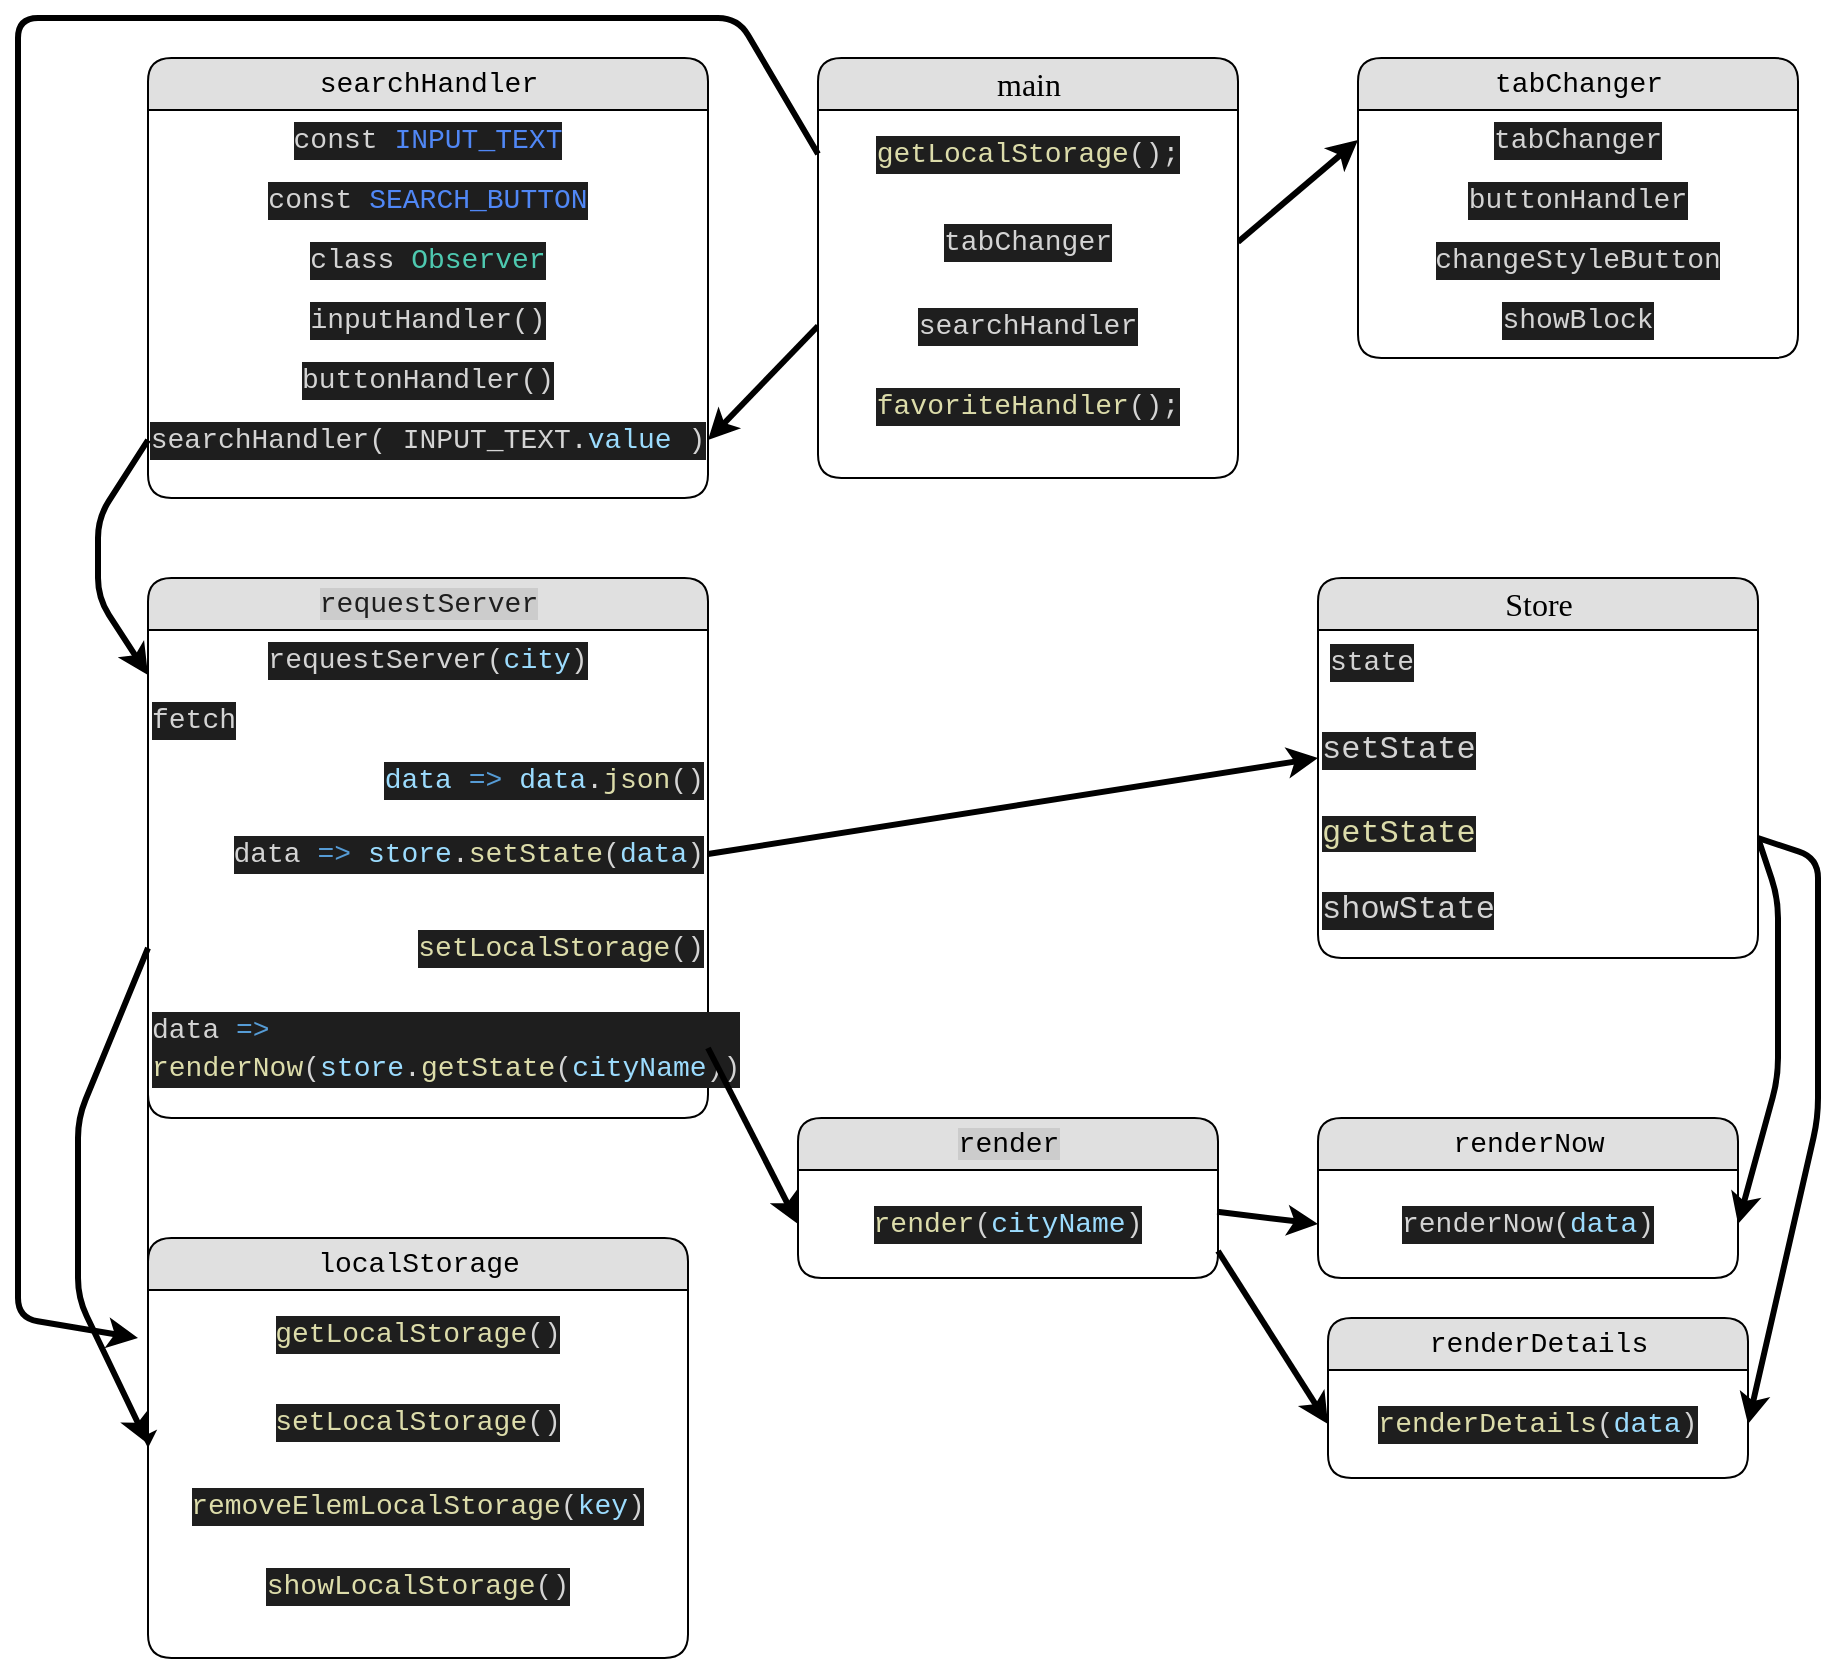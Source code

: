 <mxfile>
    <diagram name="Page-1" id="5d7acffa-a066-3a61-03fe-96351882024d">
        <mxGraphModel dx="892" dy="1464" grid="1" gridSize="10" guides="1" tooltips="1" connect="1" arrows="1" fold="1" page="1" pageScale="1" pageWidth="1100" pageHeight="850" background="#ffffff" math="0" shadow="0">
            <root>
                <mxCell id="0"/>
                <mxCell id="1" parent="0"/>
                <mxCell id="lC9jGFSn0Ve7Qptm86X1-25" value="&lt;div style=&quot;font-family: Consolas, &amp;quot;Courier New&amp;quot;, monospace; font-size: 14px; line-height: 19px;&quot;&gt;&lt;font style=&quot;&quot; color=&quot;#000000&quot;&gt;tabChanger&lt;/font&gt;&lt;/div&gt;" style="swimlane;html=1;fontStyle=0;childLayout=stackLayout;horizontal=1;startSize=26;fillColor=#e0e0e0;horizontalStack=0;resizeParent=1;resizeLast=0;collapsible=1;marginBottom=0;swimlaneFillColor=#ffffff;align=center;rounded=1;shadow=0;comic=0;labelBackgroundColor=none;strokeWidth=1;fontFamily=Verdana;fontSize=12" parent="1" vertex="1">
                    <mxGeometry x="850" y="-50" width="220" height="150" as="geometry"/>
                </mxCell>
                <mxCell id="lC9jGFSn0Ve7Qptm86X1-26" value="&lt;div style=&quot;color: rgb(212, 212, 212); background-color: rgb(30, 30, 30); font-family: Consolas, &amp;quot;Courier New&amp;quot;, monospace; font-size: 14px; line-height: 19px;&quot;&gt;&lt;div style=&quot;line-height: 19px;&quot;&gt;tabChanger&lt;/div&gt;&lt;/div&gt;" style="text;html=1;strokeColor=none;fillColor=none;align=center;verticalAlign=middle;whiteSpace=wrap;rounded=0;strokeWidth=4;" parent="lC9jGFSn0Ve7Qptm86X1-25" vertex="1">
                    <mxGeometry y="26" width="220" height="30" as="geometry"/>
                </mxCell>
                <mxCell id="lC9jGFSn0Ve7Qptm86X1-27" value="&lt;div style=&quot;color: rgb(212, 212, 212); background-color: rgb(30, 30, 30); font-family: Consolas, &amp;quot;Courier New&amp;quot;, monospace; font-size: 14px; line-height: 19px;&quot;&gt;&lt;div style=&quot;line-height: 19px;&quot;&gt;buttonHandler&lt;/div&gt;&lt;/div&gt;" style="text;html=1;strokeColor=none;fillColor=none;align=center;verticalAlign=middle;whiteSpace=wrap;rounded=0;" parent="lC9jGFSn0Ve7Qptm86X1-25" vertex="1">
                    <mxGeometry y="56" width="220" height="30" as="geometry"/>
                </mxCell>
                <mxCell id="lC9jGFSn0Ve7Qptm86X1-29" value="&lt;div style=&quot;color: rgb(212, 212, 212); background-color: rgb(30, 30, 30); font-family: Consolas, &amp;quot;Courier New&amp;quot;, monospace; font-size: 14px; line-height: 19px;&quot;&gt;&lt;div style=&quot;line-height: 19px;&quot;&gt;&lt;div style=&quot;line-height: 19px;&quot;&gt;changeStyleButton&lt;/div&gt;&lt;/div&gt;&lt;/div&gt;" style="text;html=1;strokeColor=none;fillColor=none;align=center;verticalAlign=middle;whiteSpace=wrap;rounded=0;" parent="lC9jGFSn0Ve7Qptm86X1-25" vertex="1">
                    <mxGeometry y="86" width="220" height="30" as="geometry"/>
                </mxCell>
                <mxCell id="lC9jGFSn0Ve7Qptm86X1-30" value="&lt;div style=&quot;color: rgb(212, 212, 212); background-color: rgb(30, 30, 30); font-family: Consolas, &amp;quot;Courier New&amp;quot;, monospace; font-size: 14px; line-height: 19px;&quot;&gt;&lt;div style=&quot;line-height: 19px;&quot;&gt;&lt;div style=&quot;line-height: 19px;&quot;&gt;showBlock&lt;/div&gt;&lt;/div&gt;&lt;/div&gt;" style="text;html=1;strokeColor=none;fillColor=none;align=center;verticalAlign=middle;whiteSpace=wrap;rounded=0;" parent="lC9jGFSn0Ve7Qptm86X1-25" vertex="1">
                    <mxGeometry y="116" width="220" height="30" as="geometry"/>
                </mxCell>
                <mxCell id="lC9jGFSn0Ve7Qptm86X1-32" value="&lt;div style=&quot;font-family: Consolas, &amp;quot;Courier New&amp;quot;, monospace; font-size: 14px; line-height: 19px;&quot;&gt;&lt;font style=&quot;&quot; color=&quot;#000000&quot;&gt;searchHandler&lt;/font&gt;&lt;/div&gt;" style="swimlane;html=1;fontStyle=0;childLayout=stackLayout;horizontal=1;startSize=26;fillColor=#e0e0e0;horizontalStack=0;resizeParent=1;resizeLast=0;collapsible=1;marginBottom=0;swimlaneFillColor=#ffffff;align=center;rounded=1;shadow=0;comic=0;labelBackgroundColor=none;strokeWidth=1;fontFamily=Verdana;fontSize=12" parent="1" vertex="1">
                    <mxGeometry x="245" y="-50" width="280" height="220" as="geometry"/>
                </mxCell>
                <mxCell id="lC9jGFSn0Ve7Qptm86X1-33" value="&lt;div style=&quot;color: rgb(212, 212, 212); background-color: rgb(30, 30, 30); font-family: Consolas, &amp;quot;Courier New&amp;quot;, monospace; font-size: 14px; line-height: 19px;&quot;&gt;&lt;div style=&quot;line-height: 19px;&quot;&gt;&lt;div style=&quot;line-height: 19px;&quot;&gt;const &lt;span style=&quot;color: #5087f5;&quot;&gt;INPUT_TEXT&lt;/span&gt;&lt;/div&gt;&lt;/div&gt;&lt;/div&gt;" style="text;html=1;strokeColor=none;fillColor=none;align=center;verticalAlign=middle;whiteSpace=wrap;rounded=0;strokeWidth=4;" parent="lC9jGFSn0Ve7Qptm86X1-32" vertex="1">
                    <mxGeometry y="26" width="280" height="30" as="geometry"/>
                </mxCell>
                <mxCell id="lC9jGFSn0Ve7Qptm86X1-34" value="&lt;div style=&quot;color: rgb(212, 212, 212); background-color: rgb(30, 30, 30); font-family: Consolas, &amp;quot;Courier New&amp;quot;, monospace; font-size: 14px; line-height: 19px;&quot;&gt;&lt;div style=&quot;line-height: 19px;&quot;&gt;&lt;div style=&quot;line-height: 19px;&quot;&gt;const &lt;span style=&quot;color: #5087f5;&quot;&gt;SEARCH_BUTTON&lt;/span&gt;&lt;/div&gt;&lt;/div&gt;&lt;/div&gt;" style="text;html=1;strokeColor=none;fillColor=none;align=center;verticalAlign=middle;whiteSpace=wrap;rounded=0;" parent="lC9jGFSn0Ve7Qptm86X1-32" vertex="1">
                    <mxGeometry y="56" width="280" height="30" as="geometry"/>
                </mxCell>
                <mxCell id="lC9jGFSn0Ve7Qptm86X1-35" value="&lt;div style=&quot;color: rgb(212, 212, 212); background-color: rgb(30, 30, 30); font-family: Consolas, &amp;quot;Courier New&amp;quot;, monospace; font-size: 14px; line-height: 19px;&quot;&gt;&lt;div style=&quot;line-height: 19px;&quot;&gt;&lt;div style=&quot;line-height: 19px;&quot;&gt;class &lt;span style=&quot;color: #4ec9b0;&quot;&gt;Observer&lt;/span&gt;&lt;/div&gt;&lt;/div&gt;&lt;/div&gt;" style="text;html=1;strokeColor=none;fillColor=none;align=center;verticalAlign=middle;whiteSpace=wrap;rounded=0;" parent="lC9jGFSn0Ve7Qptm86X1-32" vertex="1">
                    <mxGeometry y="86" width="280" height="30" as="geometry"/>
                </mxCell>
                <mxCell id="lC9jGFSn0Ve7Qptm86X1-36" value="&lt;div style=&quot;color: rgb(212, 212, 212); background-color: rgb(30, 30, 30); font-family: Consolas, &amp;quot;Courier New&amp;quot;, monospace; font-size: 14px; line-height: 19px;&quot;&gt;&lt;div style=&quot;line-height: 19px;&quot;&gt;&lt;div style=&quot;line-height: 19px;&quot;&gt;inputHandler()&lt;/div&gt;&lt;/div&gt;&lt;/div&gt;" style="text;html=1;strokeColor=none;fillColor=none;align=center;verticalAlign=middle;whiteSpace=wrap;rounded=0;" parent="lC9jGFSn0Ve7Qptm86X1-32" vertex="1">
                    <mxGeometry y="116" width="280" height="30" as="geometry"/>
                </mxCell>
                <mxCell id="lC9jGFSn0Ve7Qptm86X1-37" value="&lt;div style=&quot;color: rgb(212, 212, 212); background-color: rgb(30, 30, 30); font-family: Consolas, &amp;quot;Courier New&amp;quot;, monospace; font-size: 14px; line-height: 19px;&quot;&gt;&lt;div style=&quot;line-height: 19px;&quot;&gt;&lt;div style=&quot;line-height: 19px;&quot;&gt;buttonHandler()&lt;/div&gt;&lt;/div&gt;&lt;/div&gt;" style="text;html=1;strokeColor=none;fillColor=none;align=center;verticalAlign=middle;whiteSpace=wrap;rounded=0;" parent="lC9jGFSn0Ve7Qptm86X1-32" vertex="1">
                    <mxGeometry y="146" width="280" height="30" as="geometry"/>
                </mxCell>
                <mxCell id="lC9jGFSn0Ve7Qptm86X1-38" value="&lt;div style=&quot;color: rgb(212, 212, 212); background-color: rgb(30, 30, 30); font-family: Consolas, &amp;quot;Courier New&amp;quot;, monospace; font-size: 14px; line-height: 19px;&quot;&gt;&lt;div style=&quot;line-height: 19px;&quot;&gt;&lt;div style=&quot;line-height: 19px;&quot;&gt;searchHandler(&amp;nbsp;INPUT_TEXT&lt;span style=&quot;&quot;&gt;.&lt;/span&gt;&lt;span style=&quot;color: rgb(156, 220, 254);&quot;&gt;value&amp;nbsp;&lt;/span&gt;)&lt;/div&gt;&lt;/div&gt;&lt;/div&gt;" style="text;html=1;strokeColor=none;fillColor=none;align=center;verticalAlign=middle;whiteSpace=wrap;rounded=0;" parent="lC9jGFSn0Ve7Qptm86X1-32" vertex="1">
                    <mxGeometry y="176" width="280" height="30" as="geometry"/>
                </mxCell>
                <mxCell id="lC9jGFSn0Ve7Qptm86X1-41" value="&lt;div style=&quot;font-family: Consolas, &amp;quot;Courier New&amp;quot;, monospace; font-size: 14px; line-height: 19px;&quot;&gt;&lt;font style=&quot;background-color: rgb(204, 204, 204);&quot; color=&quot;#1e1e1e&quot;&gt;requestServer&lt;/font&gt;&lt;/div&gt;" style="swimlane;html=1;fontStyle=0;childLayout=stackLayout;horizontal=1;startSize=26;fillColor=#e0e0e0;horizontalStack=0;resizeParent=1;resizeLast=0;collapsible=1;marginBottom=0;swimlaneFillColor=#ffffff;align=center;rounded=1;shadow=0;comic=0;labelBackgroundColor=none;strokeWidth=1;fontFamily=Verdana;fontSize=12" parent="1" vertex="1">
                    <mxGeometry x="245" y="210" width="280" height="270" as="geometry"/>
                </mxCell>
                <mxCell id="lC9jGFSn0Ve7Qptm86X1-42" value="&lt;div style=&quot;color: rgb(212, 212, 212); background-color: rgb(30, 30, 30); font-family: Consolas, &amp;quot;Courier New&amp;quot;, monospace; font-size: 14px; line-height: 19px;&quot;&gt;&lt;div style=&quot;line-height: 19px;&quot;&gt;requestServer(&lt;span style=&quot;color: #9cdcfe;&quot;&gt;city&lt;/span&gt;)&lt;/div&gt;&lt;/div&gt;" style="text;html=1;strokeColor=none;fillColor=none;align=center;verticalAlign=middle;whiteSpace=wrap;rounded=0;strokeWidth=4;" parent="lC9jGFSn0Ve7Qptm86X1-41" vertex="1">
                    <mxGeometry y="26" width="280" height="30" as="geometry"/>
                </mxCell>
                <mxCell id="lC9jGFSn0Ve7Qptm86X1-44" value="&lt;div style=&quot;color: rgb(212, 212, 212); background-color: rgb(30, 30, 30); font-family: Consolas, &amp;quot;Courier New&amp;quot;, monospace; font-size: 14px; line-height: 19px;&quot;&gt;&lt;div style=&quot;line-height: 19px;&quot;&gt;fetch&lt;/div&gt;&lt;/div&gt;" style="text;html=1;strokeColor=none;fillColor=none;align=left;verticalAlign=middle;whiteSpace=wrap;rounded=0;strokeWidth=4;" parent="lC9jGFSn0Ve7Qptm86X1-41" vertex="1">
                    <mxGeometry y="56" width="280" height="30" as="geometry"/>
                </mxCell>
                <mxCell id="lC9jGFSn0Ve7Qptm86X1-46" value="&lt;div style=&quot;color: rgb(212, 212, 212); background-color: rgb(30, 30, 30); font-family: Consolas, &amp;quot;Courier New&amp;quot;, monospace; font-size: 14px; line-height: 19px;&quot;&gt;&lt;div style=&quot;line-height: 19px;&quot;&gt;&lt;div style=&quot;line-height: 19px;&quot;&gt;&lt;span style=&quot;color: #9cdcfe;&quot;&gt;data&lt;/span&gt; &lt;span style=&quot;color: #569cd6;&quot;&gt;=&amp;gt;&lt;/span&gt; &lt;span style=&quot;color: #9cdcfe;&quot;&gt;data&lt;/span&gt;.&lt;span style=&quot;color: #dcdcaa;&quot;&gt;json&lt;/span&gt;()&lt;/div&gt;&lt;/div&gt;&lt;/div&gt;" style="text;html=1;strokeColor=none;fillColor=none;align=right;verticalAlign=middle;whiteSpace=wrap;rounded=0;strokeWidth=4;" parent="lC9jGFSn0Ve7Qptm86X1-41" vertex="1">
                    <mxGeometry y="86" width="280" height="30" as="geometry"/>
                </mxCell>
                <mxCell id="lC9jGFSn0Ve7Qptm86X1-47" value="&lt;div style=&quot;color: rgb(212, 212, 212); background-color: rgb(30, 30, 30); font-family: Consolas, &amp;quot;Courier New&amp;quot;, monospace; font-size: 14px; line-height: 19px;&quot;&gt;&lt;div style=&quot;line-height: 19px;&quot;&gt;&lt;div style=&quot;line-height: 19px;&quot;&gt;data &lt;span style=&quot;color: #569cd6;&quot;&gt;=&amp;gt;&lt;/span&gt; &lt;span style=&quot;color: #9cdcfe;&quot;&gt;store&lt;/span&gt;.&lt;span style=&quot;color: #dcdcaa;&quot;&gt;setState&lt;/span&gt;(&lt;span style=&quot;color: #9cdcfe;&quot;&gt;data&lt;/span&gt;)&lt;/div&gt;&lt;/div&gt;&lt;/div&gt;" style="text;html=1;strokeColor=none;fillColor=none;align=right;verticalAlign=middle;whiteSpace=wrap;rounded=0;strokeWidth=4;" parent="lC9jGFSn0Ve7Qptm86X1-41" vertex="1">
                    <mxGeometry y="116" width="280" height="44" as="geometry"/>
                </mxCell>
                <mxCell id="lC9jGFSn0Ve7Qptm86X1-48" value="&lt;div style=&quot;color: rgb(212, 212, 212); background-color: rgb(30, 30, 30); font-family: Consolas, &amp;quot;Courier New&amp;quot;, monospace; font-size: 14px; line-height: 19px;&quot;&gt;&lt;div style=&quot;line-height: 19px;&quot;&gt;&lt;div style=&quot;line-height: 19px;&quot;&gt;&lt;div style=&quot;line-height: 19px;&quot;&gt;&lt;span style=&quot;color: #dcdcaa;&quot;&gt;setLocalStorage&lt;/span&gt;()&lt;/div&gt;&lt;/div&gt;&lt;/div&gt;&lt;/div&gt;" style="text;html=1;strokeColor=none;fillColor=none;align=right;verticalAlign=middle;whiteSpace=wrap;rounded=0;strokeWidth=4;" parent="lC9jGFSn0Ve7Qptm86X1-41" vertex="1">
                    <mxGeometry y="160" width="280" height="50" as="geometry"/>
                </mxCell>
                <mxCell id="68" value="&lt;div style=&quot;color: rgb(212, 212, 212); background-color: rgb(30, 30, 30); font-family: Consolas, &amp;quot;Courier New&amp;quot;, monospace; font-size: 14px; line-height: 19px;&quot;&gt;&lt;div style=&quot;line-height: 19px;&quot;&gt;&lt;div style=&quot;line-height: 19px;&quot;&gt;data &lt;span style=&quot;color: #569cd6;&quot;&gt;=&amp;gt;&lt;/span&gt; &lt;span style=&quot;color: #dcdcaa;&quot;&gt;renderNow&lt;/span&gt;(&lt;span style=&quot;color: #9cdcfe;&quot;&gt;store&lt;/span&gt;.&lt;span style=&quot;color: #dcdcaa;&quot;&gt;getState&lt;/span&gt;(&lt;span style=&quot;color: #9cdcfe;&quot;&gt;cityName&lt;/span&gt;))&lt;/div&gt;&lt;/div&gt;&lt;/div&gt;" style="text;html=1;strokeColor=none;fillColor=none;align=left;verticalAlign=middle;whiteSpace=wrap;rounded=0;strokeWidth=4;" vertex="1" parent="lC9jGFSn0Ve7Qptm86X1-41">
                    <mxGeometry y="210" width="280" height="50" as="geometry"/>
                </mxCell>
                <mxCell id="lC9jGFSn0Ve7Qptm86X1-50" value="&lt;div style=&quot;font-family: Consolas, &amp;quot;Courier New&amp;quot;, monospace; font-size: 14px; line-height: 19px;&quot;&gt;&lt;span style=&quot;background-color: rgb(204, 204, 204);&quot;&gt;&lt;font color=&quot;#000000&quot;&gt;render&lt;/font&gt;&lt;/span&gt;&lt;/div&gt;" style="swimlane;html=1;fontStyle=0;childLayout=stackLayout;horizontal=1;startSize=26;fillColor=#e0e0e0;horizontalStack=0;resizeParent=1;resizeLast=0;collapsible=1;marginBottom=0;swimlaneFillColor=#ffffff;align=center;rounded=1;shadow=0;comic=0;labelBackgroundColor=none;strokeWidth=1;fontFamily=Verdana;fontSize=12" parent="1" vertex="1">
                    <mxGeometry x="570" y="480" width="210" height="80" as="geometry"/>
                </mxCell>
                <mxCell id="lC9jGFSn0Ve7Qptm86X1-51" value="&lt;div style=&quot;color: rgb(212, 212, 212); background-color: rgb(30, 30, 30); font-family: Consolas, &amp;quot;Courier New&amp;quot;, monospace; font-size: 14px; line-height: 19px;&quot;&gt;&lt;div style=&quot;line-height: 19px;&quot;&gt;&lt;div style=&quot;line-height: 19px;&quot;&gt;&lt;span style=&quot;color: #dcdcaa;&quot;&gt;render&lt;/span&gt;(&lt;span style=&quot;color: #9cdcfe;&quot;&gt;cityName&lt;/span&gt;)&lt;/div&gt;&lt;/div&gt;&lt;/div&gt;" style="text;html=1;strokeColor=none;fillColor=none;align=center;verticalAlign=middle;whiteSpace=wrap;rounded=0;strokeWidth=4;" parent="lC9jGFSn0Ve7Qptm86X1-50" vertex="1">
                    <mxGeometry y="26" width="210" height="54" as="geometry"/>
                </mxCell>
                <mxCell id="6" style="edgeStyle=none;html=1;exitX=1;exitY=0.5;exitDx=0;exitDy=0;strokeColor=#000000;strokeWidth=3;entryX=0;entryY=0.5;entryDx=0;entryDy=0;" parent="1" source="19" target="lC9jGFSn0Ve7Qptm86X1-26" edge="1">
                    <mxGeometry relative="1" as="geometry">
                        <mxPoint x="790" y="110" as="targetPoint"/>
                    </mxGeometry>
                </mxCell>
                <mxCell id="7" style="edgeStyle=none;html=1;exitX=0;exitY=0.5;exitDx=0;exitDy=0;strokeColor=#000000;strokeWidth=3;entryX=1;entryY=0.5;entryDx=0;entryDy=0;" parent="1" source="21" target="lC9jGFSn0Ve7Qptm86X1-38" edge="1">
                    <mxGeometry relative="1" as="geometry">
                        <mxPoint x="400" y="240" as="targetPoint"/>
                    </mxGeometry>
                </mxCell>
                <mxCell id="8" style="edgeStyle=none;html=1;exitX=0;exitY=0.5;exitDx=0;exitDy=0;entryX=0;entryY=0.75;entryDx=0;entryDy=0;strokeColor=#000000;strokeWidth=3;" parent="1" source="lC9jGFSn0Ve7Qptm86X1-38" target="lC9jGFSn0Ve7Qptm86X1-42" edge="1">
                    <mxGeometry relative="1" as="geometry">
                        <Array as="points">
                            <mxPoint x="220" y="180"/>
                            <mxPoint x="220" y="220"/>
                        </Array>
                    </mxGeometry>
                </mxCell>
                <mxCell id="9" style="edgeStyle=none;html=1;exitX=1;exitY=0.5;exitDx=0;exitDy=0;strokeColor=#000000;strokeWidth=3;entryX=0;entryY=0.5;entryDx=0;entryDy=0;" parent="1" source="lC9jGFSn0Ve7Qptm86X1-47" target="15" edge="1">
                    <mxGeometry relative="1" as="geometry">
                        <mxPoint x="640" y="270" as="targetPoint"/>
                    </mxGeometry>
                </mxCell>
                <mxCell id="10" style="edgeStyle=none;html=1;exitX=1;exitY=0.5;exitDx=0;exitDy=0;strokeColor=#000000;strokeWidth=3;entryX=0;entryY=0.5;entryDx=0;entryDy=0;" parent="1" source="68" target="lC9jGFSn0Ve7Qptm86X1-51" edge="1">
                    <mxGeometry relative="1" as="geometry">
                        <mxPoint x="420" y="520" as="targetPoint"/>
                    </mxGeometry>
                </mxCell>
                <mxCell id="43" value="&lt;div style=&quot;font-family: Consolas, &amp;quot;Courier New&amp;quot;, monospace; font-size: 14px; line-height: 19px;&quot;&gt;&lt;font style=&quot;&quot; color=&quot;#000000&quot;&gt;renderNow&lt;/font&gt;&lt;/div&gt;" style="swimlane;html=1;fontStyle=0;childLayout=stackLayout;horizontal=1;startSize=26;fillColor=#e0e0e0;horizontalStack=0;resizeParent=1;resizeLast=0;collapsible=1;marginBottom=0;swimlaneFillColor=#ffffff;align=center;rounded=1;shadow=0;comic=0;labelBackgroundColor=none;strokeWidth=1;fontFamily=Verdana;fontSize=12" parent="1" vertex="1">
                    <mxGeometry x="830" y="480" width="210" height="80" as="geometry"/>
                </mxCell>
                <mxCell id="44" value="&lt;div style=&quot;color: rgb(212, 212, 212); background-color: rgb(30, 30, 30); font-family: Consolas, &amp;quot;Courier New&amp;quot;, monospace; font-size: 14px; line-height: 19px;&quot;&gt;&lt;div style=&quot;line-height: 19px;&quot;&gt;renderNow(&lt;span style=&quot;color: #9cdcfe;&quot;&gt;data&lt;/span&gt;)&lt;/div&gt;&lt;/div&gt;" style="text;html=1;strokeColor=none;fillColor=none;align=center;verticalAlign=middle;whiteSpace=wrap;rounded=0;strokeWidth=4;" parent="43" vertex="1">
                    <mxGeometry y="26" width="210" height="54" as="geometry"/>
                </mxCell>
                <mxCell id="52" style="edgeStyle=none;html=1;exitX=0.998;exitY=0.387;exitDx=0;exitDy=0;entryX=0;entryY=0.5;entryDx=0;entryDy=0;strokeColor=#000000;strokeWidth=3;exitPerimeter=0;" parent="1" source="lC9jGFSn0Ve7Qptm86X1-51" target="44" edge="1">
                    <mxGeometry relative="1" as="geometry"/>
                </mxCell>
                <mxCell id="54" value="&lt;div style=&quot;font-family: Consolas, &amp;quot;Courier New&amp;quot;, monospace; font-size: 14px; line-height: 19px;&quot;&gt;&lt;div style=&quot;line-height: 19px;&quot;&gt;&lt;font style=&quot;&quot; color=&quot;#000000&quot;&gt;renderDetails&lt;/font&gt;&lt;/div&gt;&lt;/div&gt;" style="swimlane;html=1;fontStyle=0;childLayout=stackLayout;horizontal=1;startSize=26;fillColor=#e0e0e0;horizontalStack=0;resizeParent=1;resizeLast=0;collapsible=1;marginBottom=0;swimlaneFillColor=#ffffff;align=center;rounded=1;shadow=0;comic=0;labelBackgroundColor=none;strokeWidth=1;fontFamily=Verdana;fontSize=12" parent="1" vertex="1">
                    <mxGeometry x="835" y="580" width="210" height="80" as="geometry"/>
                </mxCell>
                <mxCell id="55" value="&lt;div style=&quot;color: rgb(212, 212, 212); background-color: rgb(30, 30, 30); font-family: Consolas, &amp;quot;Courier New&amp;quot;, monospace; font-size: 14px; line-height: 19px;&quot;&gt;&lt;div style=&quot;line-height: 19px;&quot;&gt;&lt;div style=&quot;line-height: 19px;&quot;&gt;&lt;div style=&quot;line-height: 19px;&quot;&gt;&lt;span style=&quot;color: #dcdcaa;&quot;&gt;renderDetails&lt;/span&gt;(&lt;span style=&quot;color: #9cdcfe;&quot;&gt;data&lt;/span&gt;)&lt;/div&gt;&lt;/div&gt;&lt;/div&gt;&lt;/div&gt;" style="text;html=1;strokeColor=none;fillColor=none;align=center;verticalAlign=middle;whiteSpace=wrap;rounded=0;strokeWidth=4;" parent="54" vertex="1">
                    <mxGeometry y="26" width="210" height="54" as="geometry"/>
                </mxCell>
                <mxCell id="57" style="edgeStyle=none;html=1;exitX=1;exitY=0.75;exitDx=0;exitDy=0;entryX=0;entryY=0.5;entryDx=0;entryDy=0;strokeColor=#000000;strokeWidth=3;" parent="1" source="lC9jGFSn0Ve7Qptm86X1-51" target="55" edge="1">
                    <mxGeometry relative="1" as="geometry">
                        <mxPoint x="599.58" y="481.898" as="sourcePoint"/>
                        <mxPoint x="650" y="513" as="targetPoint"/>
                    </mxGeometry>
                </mxCell>
                <mxCell id="59" style="edgeStyle=none;html=1;exitX=1;exitY=0.5;exitDx=0;exitDy=0;entryX=1;entryY=0.5;entryDx=0;entryDy=0;strokeColor=#000000;strokeWidth=3;" parent="1" source="16" target="44" edge="1">
                    <mxGeometry relative="1" as="geometry">
                        <mxPoint x="599.58" y="481.898" as="sourcePoint"/>
                        <mxPoint x="650" y="513" as="targetPoint"/>
                        <Array as="points">
                            <mxPoint x="1060" y="370"/>
                            <mxPoint x="1060" y="460"/>
                        </Array>
                    </mxGeometry>
                </mxCell>
                <mxCell id="60" style="edgeStyle=none;html=1;exitX=1;exitY=0.5;exitDx=0;exitDy=0;entryX=1;entryY=0.5;entryDx=0;entryDy=0;strokeColor=#000000;strokeWidth=3;" parent="1" source="16" target="55" edge="1">
                    <mxGeometry relative="1" as="geometry">
                        <mxPoint x="1030" y="370.0" as="sourcePoint"/>
                        <mxPoint x="860" y="513" as="targetPoint"/>
                        <Array as="points">
                            <mxPoint x="1080" y="350"/>
                            <mxPoint x="1080" y="480"/>
                        </Array>
                    </mxGeometry>
                </mxCell>
                <mxCell id="13" value="&lt;font color=&quot;#000000&quot; style=&quot;font-size: 16px;&quot;&gt;Store&lt;/font&gt;" style="swimlane;html=1;fontStyle=0;childLayout=stackLayout;horizontal=1;startSize=26;fillColor=#e0e0e0;horizontalStack=0;resizeParent=1;resizeLast=0;collapsible=1;marginBottom=0;swimlaneFillColor=#ffffff;align=center;rounded=1;shadow=0;comic=0;labelBackgroundColor=none;strokeWidth=1;fontFamily=Verdana;fontSize=12" parent="1" vertex="1">
                    <mxGeometry x="830" y="210" width="220" height="190" as="geometry"/>
                </mxCell>
                <mxCell id="14" value="&lt;div style=&quot;color: rgb(212, 212, 212); background-color: rgb(30, 30, 30); font-family: Consolas, &amp;quot;Courier New&amp;quot;, monospace; font-size: 14px; line-height: 19px;&quot;&gt;state&lt;/div&gt;" style="text;html=1;strokeColor=none;fillColor=none;spacingLeft=4;spacingRight=4;whiteSpace=wrap;overflow=hidden;rotatable=0;points=[[0,0.5],[1,0.5]];portConstraint=eastwest;" parent="13" vertex="1">
                    <mxGeometry y="26" width="220" height="44" as="geometry"/>
                </mxCell>
                <mxCell id="15" value="&lt;div style=&quot;color: rgb(212, 212, 212); background-color: rgb(30, 30, 30); font-family: Consolas, &amp;quot;Courier New&amp;quot;, monospace; font-weight: normal; font-size: 16px; line-height: 19px;&quot;&gt;&lt;div style=&quot;line-height: 19px; font-size: 16px;&quot;&gt;setState&lt;/div&gt;&lt;/div&gt;" style="text;whiteSpace=wrap;html=1;arcSize=12;fontSize=16;" parent="13" vertex="1">
                    <mxGeometry y="70" width="220" height="40" as="geometry"/>
                </mxCell>
                <mxCell id="16" value="&lt;span style=&quot;color: rgb(220, 220, 170); background-color: rgb(30, 30, 30); font-family: Consolas, &amp;quot;Courier New&amp;quot;, monospace; font-size: 16px;&quot;&gt;getState&lt;/span&gt;&lt;br style=&quot;font-size: 16px;&quot;&gt;&lt;br style=&quot;font-size: 16px;&quot;&gt;" style="text;whiteSpace=wrap;html=1;arcSize=12;fontSize=16;" parent="13" vertex="1">
                    <mxGeometry y="110" width="220" height="40" as="geometry"/>
                </mxCell>
                <mxCell id="17" value="&lt;div style=&quot;color: rgb(212, 212, 212); background-color: rgb(30, 30, 30); font-family: Consolas, &amp;quot;Courier New&amp;quot;, monospace; font-size: 16px; line-height: 19px;&quot;&gt;showState&lt;/div&gt;" style="text;whiteSpace=wrap;html=1;arcSize=12;fontSize=16;" parent="13" vertex="1">
                    <mxGeometry y="150" width="220" height="40" as="geometry"/>
                </mxCell>
                <mxCell id="18" value="&lt;font color=&quot;#000000&quot; style=&quot;font-size: 16px;&quot;&gt;main&lt;/font&gt;" style="swimlane;html=1;fontStyle=0;childLayout=stackLayout;horizontal=1;startSize=26;fillColor=#e0e0e0;horizontalStack=0;resizeParent=1;resizeLast=0;collapsible=1;marginBottom=0;swimlaneFillColor=#ffffff;align=center;rounded=1;shadow=0;comic=0;labelBackgroundColor=none;strokeWidth=1;fontFamily=Verdana;fontSize=12" parent="1" vertex="1">
                    <mxGeometry x="580" y="-50" width="210" height="210" as="geometry"/>
                </mxCell>
                <mxCell id="61" value="&lt;div style=&quot;color: rgb(212, 212, 212); background-color: rgb(30, 30, 30); font-family: Consolas, &amp;quot;Courier New&amp;quot;, monospace; font-size: 14px; line-height: 19px;&quot;&gt;&lt;div style=&quot;line-height: 19px;&quot;&gt;&lt;span style=&quot;color: #dcdcaa;&quot;&gt;getLocalStorage&lt;/span&gt;();&lt;/div&gt;&lt;/div&gt;" style="text;html=1;strokeColor=none;fillColor=none;align=center;verticalAlign=middle;whiteSpace=wrap;rounded=0;strokeWidth=4;" vertex="1" parent="18">
                    <mxGeometry y="26" width="210" height="44" as="geometry"/>
                </mxCell>
                <mxCell id="19" value="&lt;div style=&quot;color: rgb(212, 212, 212); background-color: rgb(30, 30, 30); font-family: Consolas, &amp;quot;Courier New&amp;quot;, monospace; font-size: 14px; line-height: 19px;&quot;&gt;tabChanger&lt;/div&gt;" style="text;html=1;strokeColor=none;fillColor=none;align=center;verticalAlign=middle;whiteSpace=wrap;rounded=0;strokeWidth=4;" parent="18" vertex="1">
                    <mxGeometry y="70" width="210" height="44" as="geometry"/>
                </mxCell>
                <mxCell id="21" value="&lt;div style=&quot;color: rgb(212, 212, 212); background-color: rgb(30, 30, 30); font-family: Consolas, &amp;quot;Courier New&amp;quot;, monospace; font-size: 14px; line-height: 19px;&quot;&gt;searchHandler&lt;/div&gt;" style="text;html=1;strokeColor=none;fillColor=none;align=center;verticalAlign=middle;whiteSpace=wrap;rounded=0;" parent="18" vertex="1">
                    <mxGeometry y="114" width="210" height="40" as="geometry"/>
                </mxCell>
                <mxCell id="62" value="&lt;div style=&quot;color: rgb(212, 212, 212); background-color: rgb(30, 30, 30); font-family: Consolas, &amp;quot;Courier New&amp;quot;, monospace; font-size: 14px; line-height: 19px;&quot;&gt;&lt;div style=&quot;line-height: 19px;&quot;&gt;&lt;span style=&quot;color: #dcdcaa;&quot;&gt;favoriteHandler&lt;/span&gt;();&lt;/div&gt;&lt;/div&gt;" style="text;html=1;strokeColor=none;fillColor=none;align=center;verticalAlign=middle;whiteSpace=wrap;rounded=0;" vertex="1" parent="18">
                    <mxGeometry y="154" width="210" height="40" as="geometry"/>
                </mxCell>
                <mxCell id="63" value="&lt;div style=&quot;font-family: Consolas, &amp;quot;Courier New&amp;quot;, monospace; font-size: 14px; line-height: 19px;&quot;&gt;&lt;font color=&quot;#000000&quot;&gt;localStorage&lt;/font&gt;&lt;/div&gt;" style="swimlane;html=1;fontStyle=0;childLayout=stackLayout;horizontal=1;startSize=26;fillColor=#e0e0e0;horizontalStack=0;resizeParent=1;resizeLast=0;collapsible=1;marginBottom=0;swimlaneFillColor=#ffffff;align=center;rounded=1;shadow=0;comic=0;labelBackgroundColor=none;strokeWidth=1;fontFamily=Verdana;fontSize=12" vertex="1" parent="1">
                    <mxGeometry x="245" y="540" width="270" height="210" as="geometry"/>
                </mxCell>
                <mxCell id="64" value="&lt;div style=&quot;color: rgb(212, 212, 212); background-color: rgb(30, 30, 30); font-family: Consolas, &amp;quot;Courier New&amp;quot;, monospace; font-size: 14px; line-height: 19px;&quot;&gt;&lt;div style=&quot;line-height: 19px;&quot;&gt;&lt;div style=&quot;line-height: 19px;&quot;&gt;&lt;div style=&quot;line-height: 19px;&quot;&gt;&lt;span style=&quot;color: #dcdcaa;&quot;&gt;getLocalStorage&lt;/span&gt;()&lt;/div&gt;&lt;/div&gt;&lt;/div&gt;&lt;/div&gt;" style="text;html=1;strokeColor=none;fillColor=none;align=center;verticalAlign=middle;whiteSpace=wrap;rounded=0;strokeWidth=4;" vertex="1" parent="63">
                    <mxGeometry y="26" width="270" height="44" as="geometry"/>
                </mxCell>
                <mxCell id="65" value="&lt;div style=&quot;color: rgb(212, 212, 212); background-color: rgb(30, 30, 30); font-family: Consolas, &amp;quot;Courier New&amp;quot;, monospace; font-size: 14px; line-height: 19px;&quot;&gt;&lt;div style=&quot;line-height: 19px;&quot;&gt;&lt;span style=&quot;color: #dcdcaa;&quot;&gt;setLocalStorage&lt;/span&gt;()&lt;/div&gt;&lt;/div&gt;" style="text;html=1;strokeColor=none;fillColor=none;align=center;verticalAlign=middle;whiteSpace=wrap;rounded=0;strokeWidth=4;" vertex="1" parent="63">
                    <mxGeometry y="70" width="270" height="44" as="geometry"/>
                </mxCell>
                <mxCell id="66" value="&lt;div style=&quot;color: rgb(212, 212, 212); background-color: rgb(30, 30, 30); font-family: Consolas, &amp;quot;Courier New&amp;quot;, monospace; font-size: 14px; line-height: 19px;&quot;&gt;&lt;div style=&quot;line-height: 19px;&quot;&gt;&lt;span style=&quot;color: #dcdcaa;&quot;&gt;removeElemLocalStorage&lt;/span&gt;(&lt;span style=&quot;color: #9cdcfe;&quot;&gt;key&lt;/span&gt;)&lt;/div&gt;&lt;/div&gt;" style="text;html=1;strokeColor=none;fillColor=none;align=center;verticalAlign=middle;whiteSpace=wrap;rounded=0;" vertex="1" parent="63">
                    <mxGeometry y="114" width="270" height="40" as="geometry"/>
                </mxCell>
                <mxCell id="67" value="&lt;div style=&quot;color: rgb(212, 212, 212); background-color: rgb(30, 30, 30); font-family: Consolas, &amp;quot;Courier New&amp;quot;, monospace; font-size: 14px; line-height: 19px;&quot;&gt;&lt;div style=&quot;line-height: 19px;&quot;&gt;&lt;div style=&quot;line-height: 19px;&quot;&gt;&lt;span style=&quot;color: #dcdcaa;&quot;&gt;showLocalStorage&lt;/span&gt;()&lt;/div&gt;&lt;/div&gt;&lt;/div&gt;" style="text;html=1;strokeColor=none;fillColor=none;align=center;verticalAlign=middle;whiteSpace=wrap;rounded=0;" vertex="1" parent="63">
                    <mxGeometry y="154" width="270" height="40" as="geometry"/>
                </mxCell>
                <mxCell id="69" style="edgeStyle=none;html=1;exitX=0;exitY=0.5;exitDx=0;exitDy=0;entryX=0;entryY=0.5;entryDx=0;entryDy=0;fontColor=#000000;" edge="1" parent="1" source="lC9jGFSn0Ve7Qptm86X1-48" target="63">
                    <mxGeometry relative="1" as="geometry"/>
                </mxCell>
                <mxCell id="70" style="edgeStyle=none;html=1;entryX=0;entryY=0.75;entryDx=0;entryDy=0;strokeColor=#000000;strokeWidth=3;exitX=0;exitY=0.5;exitDx=0;exitDy=0;" edge="1" parent="1" source="lC9jGFSn0Ve7Qptm86X1-48" target="65">
                    <mxGeometry relative="1" as="geometry">
                        <Array as="points">
                            <mxPoint x="210" y="480"/>
                            <mxPoint x="210" y="570"/>
                        </Array>
                        <mxPoint x="240" y="460" as="sourcePoint"/>
                        <mxPoint x="255.0" y="268.5" as="targetPoint"/>
                    </mxGeometry>
                </mxCell>
                <mxCell id="71" style="edgeStyle=none;html=1;strokeColor=#000000;strokeWidth=3;exitX=0;exitY=0.5;exitDx=0;exitDy=0;" edge="1" parent="1" source="61">
                    <mxGeometry relative="1" as="geometry">
                        <Array as="points">
                            <mxPoint x="540" y="-70"/>
                            <mxPoint x="180" y="-70"/>
                            <mxPoint x="180" y="580"/>
                        </Array>
                        <mxPoint x="550" y="-70" as="sourcePoint"/>
                        <mxPoint x="240" y="590" as="targetPoint"/>
                    </mxGeometry>
                </mxCell>
            </root>
        </mxGraphModel>
    </diagram>
</mxfile>